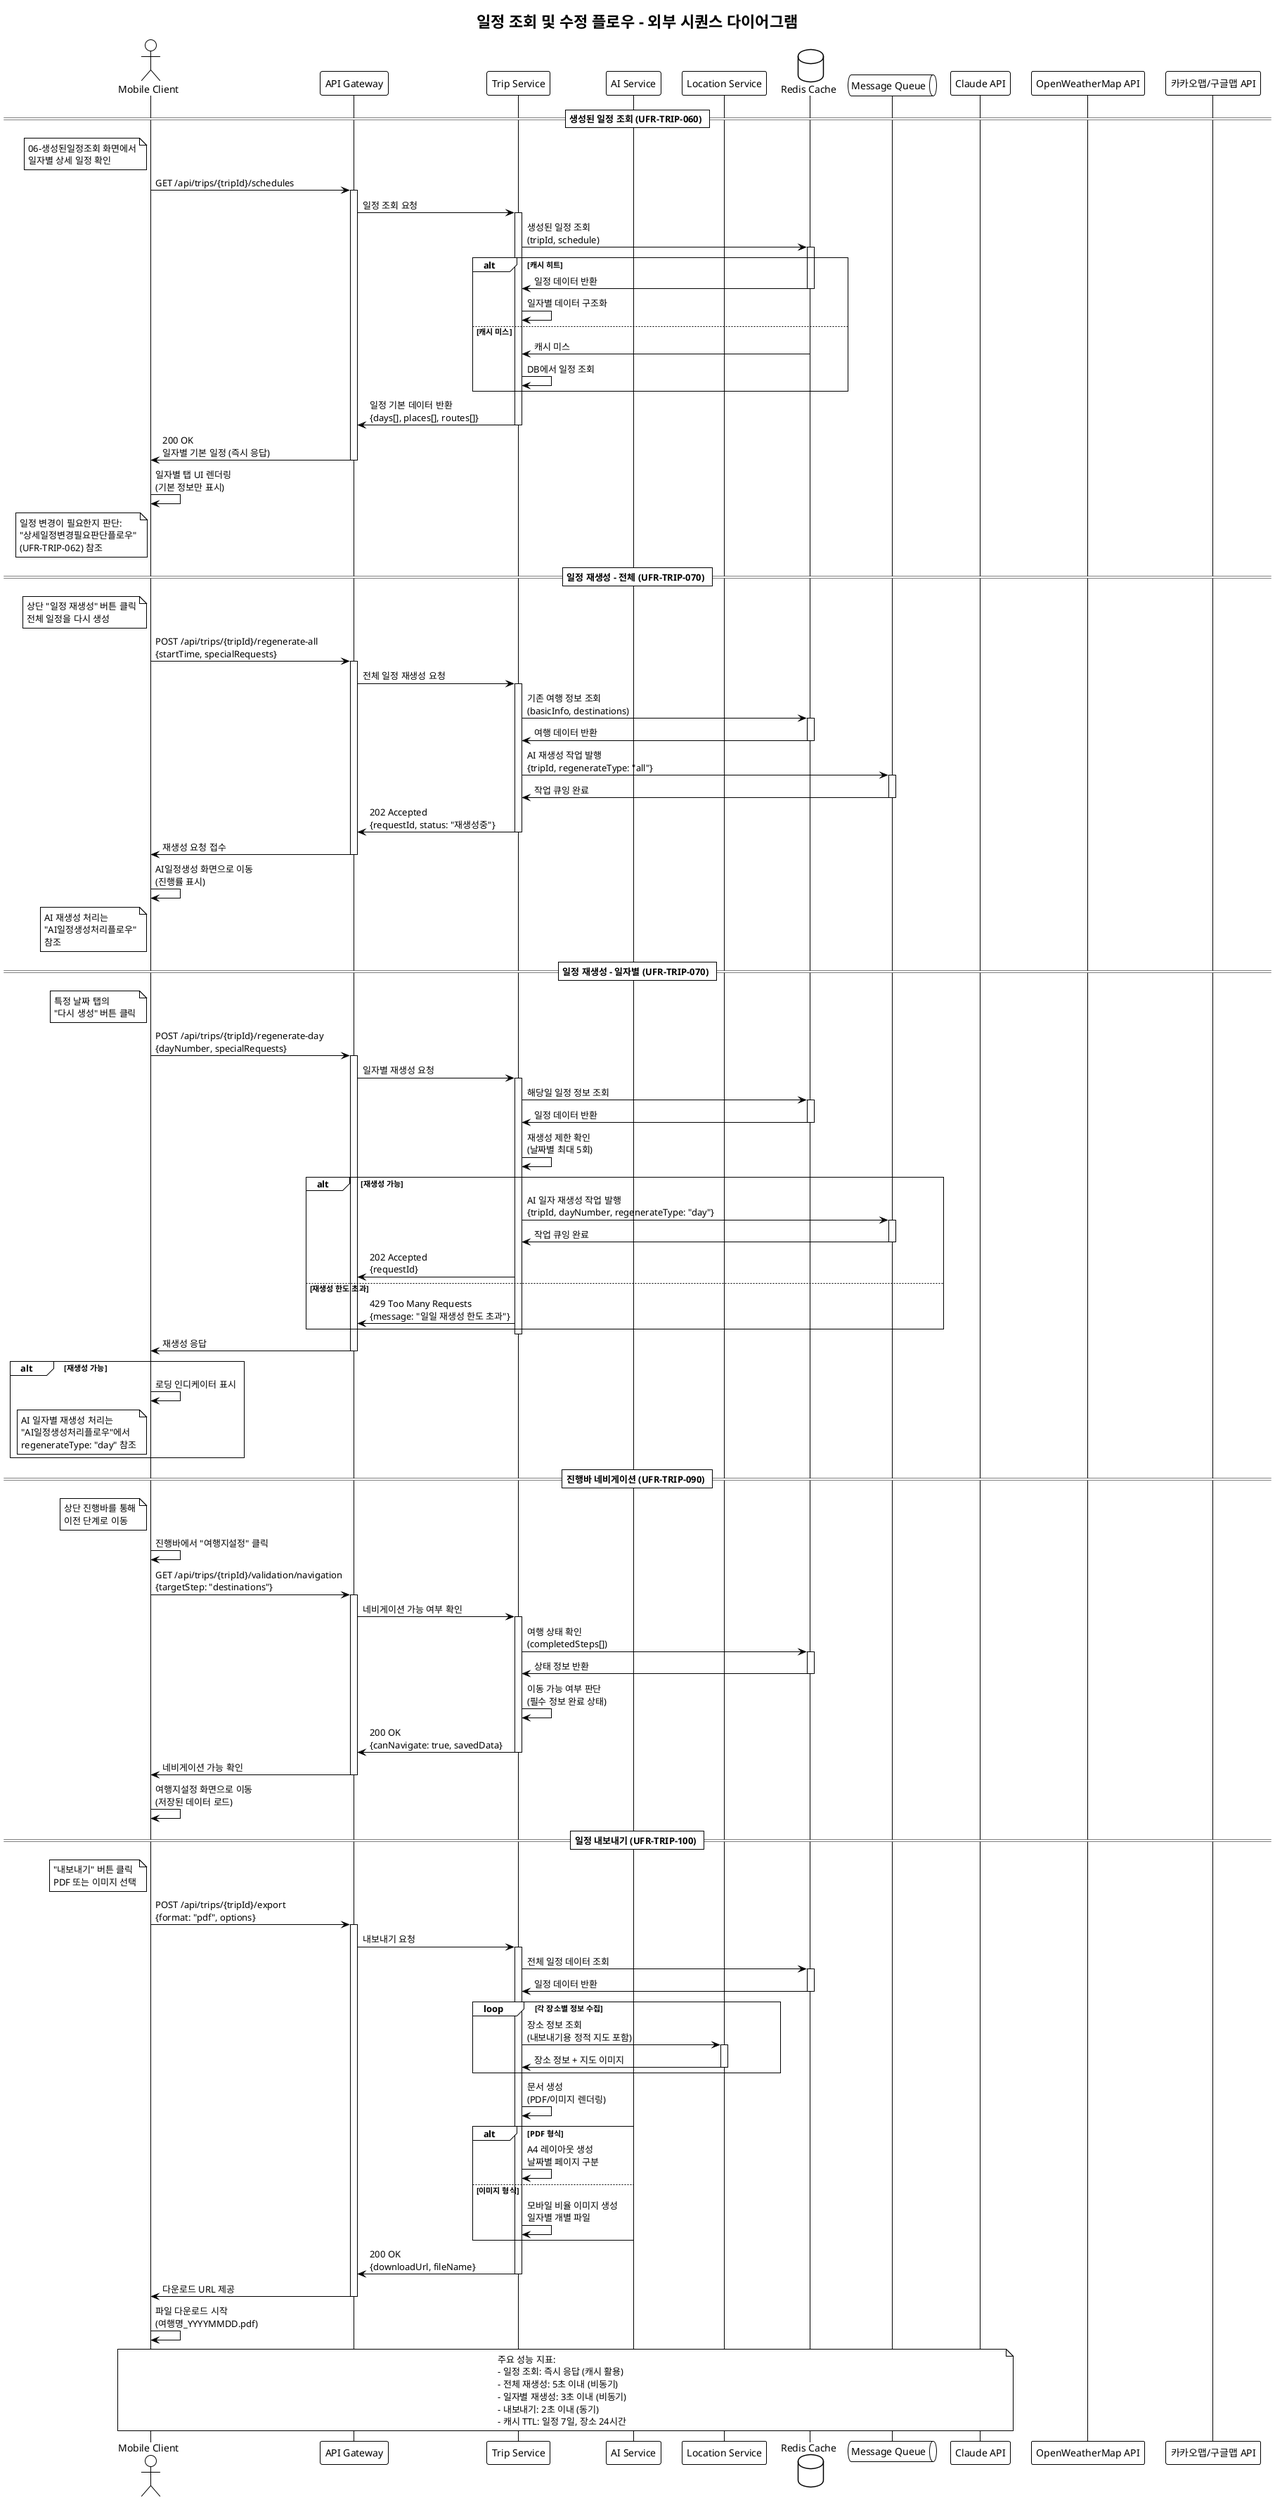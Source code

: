 @startuml 일정조회및수정플로우
!theme mono

title 일정 조회 및 수정 플로우 - 외부 시퀀스 다이어그램

actor "Mobile Client" as Client
participant "API Gateway" as Gateway
participant "Trip Service" as TripService
participant "AI Service" as AIService
participant "Location Service" as LocationService
database "Redis Cache" as Redis
queue "Message Queue" as MQ
participant "Claude API" as ClaudeAPI
participant "OpenWeatherMap API" as WeatherAPI
participant "카카오맵/구글맵 API" as MAP

== 생성된 일정 조회 (UFR-TRIP-060) ==
note left of Client
06-생성된일정조회 화면에서
일자별 상세 일정 확인
end note

Client -> Gateway: GET /api/trips/{tripId}/schedules
activate Gateway

Gateway -> TripService: 일정 조회 요청
activate TripService

TripService -> Redis: 생성된 일정 조회\n(tripId, schedule)
activate Redis

alt 캐시 히트
    Redis -> TripService: 일정 데이터 반환
    deactivate Redis
    
    TripService -> TripService: 일자별 데이터 구조화
    
else 캐시 미스
    Redis -> TripService: 캐시 미스
    deactivate Redis
    TripService -> TripService: DB에서 일정 조회
end

TripService -> Gateway: 일정 기본 데이터 반환\n{days[], places[], routes[]}
deactivate TripService

Gateway -> Client: 200 OK\n일자별 기본 일정 (즉시 응답)
deactivate Gateway

Client -> Client: 일자별 탭 UI 렌더링\n(기본 정보만 표시)

note left of Client
일정 변경이 필요한지 판단:
"상세일정변경필요판단플로우"
(UFR-TRIP-062) 참조
end note

== 일정 재생성 - 전체 (UFR-TRIP-070) ==
note left of Client
상단 "일정 재생성" 버튼 클릭
전체 일정을 다시 생성
end note

Client -> Gateway: POST /api/trips/{tripId}/regenerate-all\n{startTime, specialRequests}
activate Gateway

Gateway -> TripService: 전체 일정 재생성 요청
activate TripService

TripService -> Redis: 기존 여행 정보 조회\n(basicInfo, destinations)
activate Redis
Redis -> TripService: 여행 데이터 반환
deactivate Redis

TripService -> MQ: AI 재생성 작업 발행\n{tripId, regenerateType: "all"}
activate MQ
MQ -> TripService: 작업 큐잉 완료
deactivate MQ

TripService -> Gateway: 202 Accepted\n{requestId, status: "재생성중"}
deactivate TripService

Gateway -> Client: 재생성 요청 접수
deactivate Gateway

Client -> Client: AI일정생성 화면으로 이동\n(진행률 표시)

note left of Client
AI 재생성 처리는
"AI일정생성처리플로우"
참조
end note

== 일정 재생성 - 일자별 (UFR-TRIP-070) ==
note left of Client
특정 날짜 탭의
"다시 생성" 버튼 클릭
end note

Client -> Gateway: POST /api/trips/{tripId}/regenerate-day\n{dayNumber, specialRequests}
activate Gateway

Gateway -> TripService: 일자별 재생성 요청
activate TripService

TripService -> Redis: 해당일 일정 정보 조회
activate Redis
Redis -> TripService: 일정 데이터 반환
deactivate Redis

TripService -> TripService: 재생성 제한 확인\n(날짜별 최대 5회)

alt 재생성 가능
    TripService -> MQ: AI 일자 재생성 작업 발행\n{tripId, dayNumber, regenerateType: "day"}
    activate MQ
    MQ -> TripService: 작업 큐잉 완료
    deactivate MQ
    
    TripService -> Gateway: 202 Accepted\n{requestId}
else 재생성 한도 초과
    TripService -> Gateway: 429 Too Many Requests\n{message: "일일 재생성 한도 초과"}
end

deactivate TripService
Gateway -> Client: 재생성 응답
deactivate Gateway

alt 재생성 가능
    Client -> Client: 로딩 인디케이터 표시
    note left of Client
    AI 일자별 재생성 처리는
    "AI일정생성처리플로우"에서
    regenerateType: "day" 참조
    end note
end

== 진행바 네비게이션 (UFR-TRIP-090) ==
note left of Client
상단 진행바를 통해
이전 단계로 이동
end note

Client -> Client: 진행바에서 "여행지설정" 클릭

Client -> Gateway: GET /api/trips/{tripId}/validation/navigation\n{targetStep: "destinations"}
activate Gateway

Gateway -> TripService: 네비게이션 가능 여부 확인
activate TripService

TripService -> Redis: 여행 상태 확인\n(completedSteps[])
activate Redis
Redis -> TripService: 상태 정보 반환
deactivate Redis

TripService -> TripService: 이동 가능 여부 판단\n(필수 정보 완료 상태)

TripService -> Gateway: 200 OK\n{canNavigate: true, savedData}
deactivate TripService

Gateway -> Client: 네비게이션 가능 확인
deactivate Gateway

Client -> Client: 여행지설정 화면으로 이동\n(저장된 데이터 로드)

== 일정 내보내기 (UFR-TRIP-100) ==
note left of Client
"내보내기" 버튼 클릭
PDF 또는 이미지 선택
end note

Client -> Gateway: POST /api/trips/{tripId}/export\n{format: "pdf", options}
activate Gateway

Gateway -> TripService: 내보내기 요청
activate TripService

TripService -> Redis: 전체 일정 데이터 조회
activate Redis
Redis -> TripService: 일정 데이터 반환
deactivate Redis

loop 각 장소별 정보 수집
    TripService -> LocationService: 장소 정보 조회\n(내보내기용 정적 지도 포함)
    activate LocationService
    LocationService -> TripService: 장소 정보 + 지도 이미지
    deactivate LocationService
end

TripService -> TripService: 문서 생성\n(PDF/이미지 렌더링)

alt PDF 형식
    TripService -> TripService: A4 레이아웃 생성\n날짜별 페이지 구분
else 이미지 형식
    TripService -> TripService: 모바일 비율 이미지 생성\n일자별 개별 파일
end

TripService -> Gateway: 200 OK\n{downloadUrl, fileName}
deactivate TripService

Gateway -> Client: 다운로드 URL 제공
deactivate Gateway

Client -> Client: 파일 다운로드 시작\n(여행명_YYYYMMDD.pdf)

note over Client, ClaudeAPI
주요 성능 지표:
- 일정 조회: 즉시 응답 (캐시 활용)
- 전체 재생성: 5초 이내 (비동기)
- 일자별 재생성: 3초 이내 (비동기)
- 내보내기: 2초 이내 (동기)
- 캐시 TTL: 일정 7일, 장소 24시간
end note

@enduml